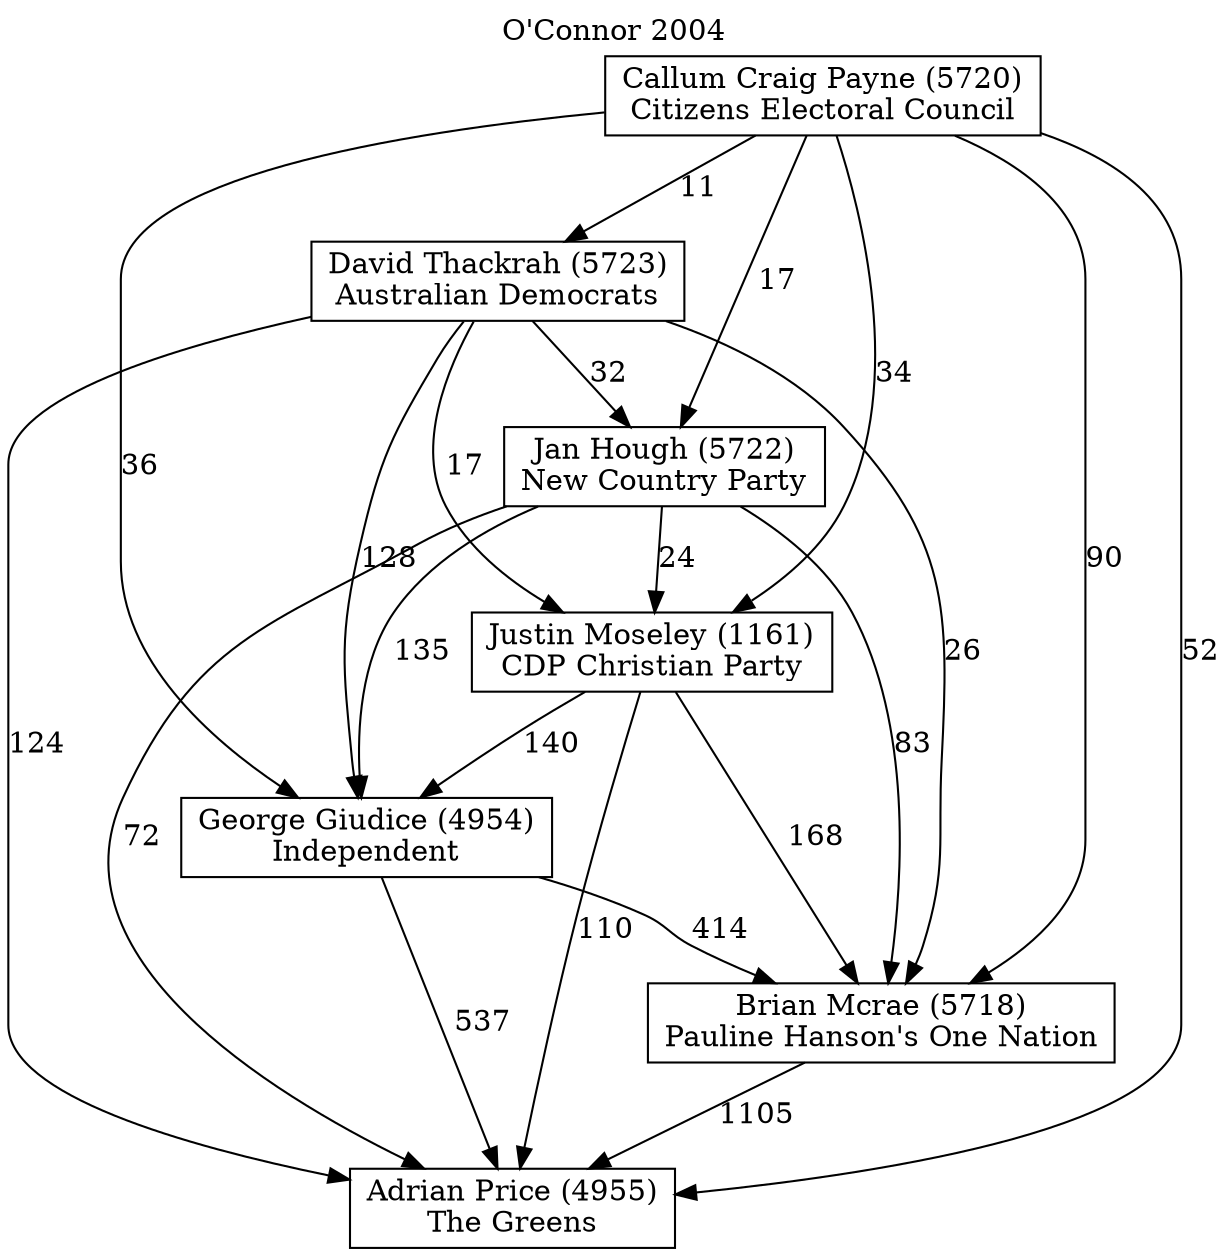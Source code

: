 // House preference flow
digraph "Adrian Price (4955)_O'Connor_2004" {
	graph [label="O'Connor 2004" labelloc=t mclimit=10]
	node [shape=box]
	"Adrian Price (4955)" [label="Adrian Price (4955)
The Greens"]
	"Brian Mcrae (5718)" [label="Brian Mcrae (5718)
Pauline Hanson's One Nation"]
	"Callum Craig Payne (5720)" [label="Callum Craig Payne (5720)
Citizens Electoral Council"]
	"David Thackrah (5723)" [label="David Thackrah (5723)
Australian Democrats"]
	"George Giudice (4954)" [label="George Giudice (4954)
Independent"]
	"Jan Hough (5722)" [label="Jan Hough (5722)
New Country Party"]
	"Justin Moseley (1161)" [label="Justin Moseley (1161)
CDP Christian Party"]
	"Brian Mcrae (5718)" -> "Adrian Price (4955)" [label=1105]
	"Callum Craig Payne (5720)" -> "Adrian Price (4955)" [label=52]
	"Callum Craig Payne (5720)" -> "Brian Mcrae (5718)" [label=90]
	"Callum Craig Payne (5720)" -> "David Thackrah (5723)" [label=11]
	"Callum Craig Payne (5720)" -> "George Giudice (4954)" [label=36]
	"Callum Craig Payne (5720)" -> "Jan Hough (5722)" [label=17]
	"Callum Craig Payne (5720)" -> "Justin Moseley (1161)" [label=34]
	"David Thackrah (5723)" -> "Adrian Price (4955)" [label=124]
	"David Thackrah (5723)" -> "Brian Mcrae (5718)" [label=26]
	"David Thackrah (5723)" -> "George Giudice (4954)" [label=128]
	"David Thackrah (5723)" -> "Jan Hough (5722)" [label=32]
	"David Thackrah (5723)" -> "Justin Moseley (1161)" [label=17]
	"George Giudice (4954)" -> "Adrian Price (4955)" [label=537]
	"George Giudice (4954)" -> "Brian Mcrae (5718)" [label=414]
	"Jan Hough (5722)" -> "Adrian Price (4955)" [label=72]
	"Jan Hough (5722)" -> "Brian Mcrae (5718)" [label=83]
	"Jan Hough (5722)" -> "George Giudice (4954)" [label=135]
	"Jan Hough (5722)" -> "Justin Moseley (1161)" [label=24]
	"Justin Moseley (1161)" -> "Adrian Price (4955)" [label=110]
	"Justin Moseley (1161)" -> "Brian Mcrae (5718)" [label=168]
	"Justin Moseley (1161)" -> "George Giudice (4954)" [label=140]
}
